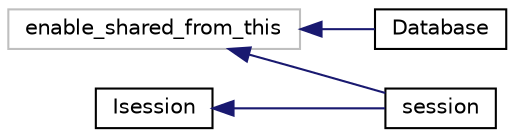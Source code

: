 digraph "Graphical Class Hierarchy"
{
  edge [fontname="Helvetica",fontsize="10",labelfontname="Helvetica",labelfontsize="10"];
  node [fontname="Helvetica",fontsize="10",shape=record];
  rankdir="LR";
  Node23 [label="enable_shared_from_this",height=0.2,width=0.4,color="grey75", fillcolor="white", style="filled"];
  Node23 -> Node24 [dir="back",color="midnightblue",fontsize="10",style="solid",fontname="Helvetica"];
  Node24 [label="Database",height=0.2,width=0.4,color="black", fillcolor="white", style="filled",URL="$class_database.html"];
  Node23 -> Node1 [dir="back",color="midnightblue",fontsize="10",style="solid",fontname="Helvetica"];
  Node1 [label="session",height=0.2,width=0.4,color="black", fillcolor="white", style="filled",URL="$classsession.html",tooltip="gestion de la session du client "];
  Node0 [label="Isession",height=0.2,width=0.4,color="black", fillcolor="white", style="filled",URL="$class_isession.html"];
  Node0 -> Node1 [dir="back",color="midnightblue",fontsize="10",style="solid",fontname="Helvetica"];
}
